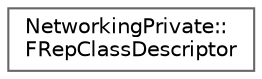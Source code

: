 digraph "Graphical Class Hierarchy"
{
 // INTERACTIVE_SVG=YES
 // LATEX_PDF_SIZE
  bgcolor="transparent";
  edge [fontname=Helvetica,fontsize=10,labelfontname=Helvetica,labelfontsize=10];
  node [fontname=Helvetica,fontsize=10,shape=box,height=0.2,width=0.4];
  rankdir="LR";
  Node0 [id="Node000000",label="NetworkingPrivate::\lFRepClassDescriptor",height=0.2,width=0.4,color="grey40", fillcolor="white", style="filled",URL="$d9/d13/structNetworkingPrivate_1_1FRepClassDescriptor.html",tooltip=" "];
}
